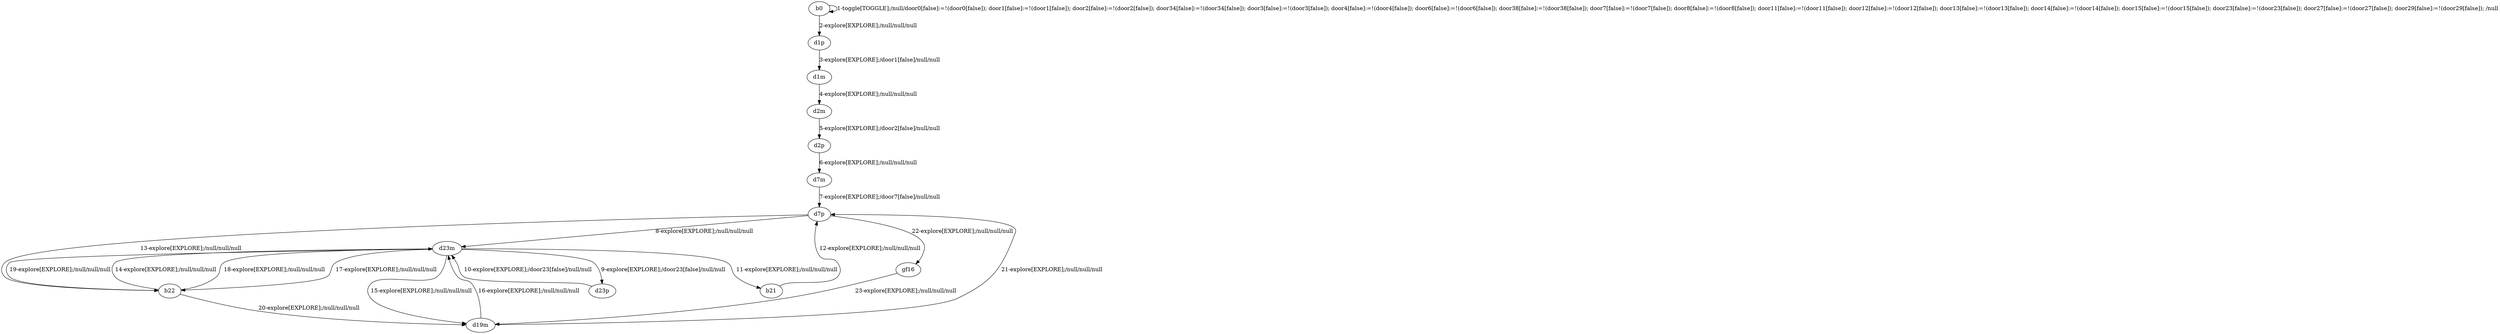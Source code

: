 # Total number of goals covered by this test: 7
# d7p --> b22
# d7p --> gf16
# gf16 --> d19m
# b22 --> d19m
# d19m --> d23m
# d23p --> d23m
# d23m --> b21

digraph g {
"b0" -> "b0" [label = "1-toggle[TOGGLE];/null/door0[false]:=!(door0[false]); door1[false]:=!(door1[false]); door2[false]:=!(door2[false]); door34[false]:=!(door34[false]); door3[false]:=!(door3[false]); door4[false]:=!(door4[false]); door6[false]:=!(door6[false]); door38[false]:=!(door38[false]); door7[false]:=!(door7[false]); door8[false]:=!(door8[false]); door11[false]:=!(door11[false]); door12[false]:=!(door12[false]); door13[false]:=!(door13[false]); door14[false]:=!(door14[false]); door15[false]:=!(door15[false]); door23[false]:=!(door23[false]); door27[false]:=!(door27[false]); door29[false]:=!(door29[false]); /null"];
"b0" -> "d1p" [label = "2-explore[EXPLORE];/null/null/null"];
"d1p" -> "d1m" [label = "3-explore[EXPLORE];/door1[false]/null/null"];
"d1m" -> "d2m" [label = "4-explore[EXPLORE];/null/null/null"];
"d2m" -> "d2p" [label = "5-explore[EXPLORE];/door2[false]/null/null"];
"d2p" -> "d7m" [label = "6-explore[EXPLORE];/null/null/null"];
"d7m" -> "d7p" [label = "7-explore[EXPLORE];/door7[false]/null/null"];
"d7p" -> "d23m" [label = "8-explore[EXPLORE];/null/null/null"];
"d23m" -> "d23p" [label = "9-explore[EXPLORE];/door23[false]/null/null"];
"d23p" -> "d23m" [label = "10-explore[EXPLORE];/door23[false]/null/null"];
"d23m" -> "b21" [label = "11-explore[EXPLORE];/null/null/null"];
"b21" -> "d7p" [label = "12-explore[EXPLORE];/null/null/null"];
"d7p" -> "b22" [label = "13-explore[EXPLORE];/null/null/null"];
"b22" -> "d23m" [label = "14-explore[EXPLORE];/null/null/null"];
"d23m" -> "d19m" [label = "15-explore[EXPLORE];/null/null/null"];
"d19m" -> "d23m" [label = "16-explore[EXPLORE];/null/null/null"];
"d23m" -> "b22" [label = "17-explore[EXPLORE];/null/null/null"];
"b22" -> "d23m" [label = "18-explore[EXPLORE];/null/null/null"];
"d23m" -> "b22" [label = "19-explore[EXPLORE];/null/null/null"];
"b22" -> "d19m" [label = "20-explore[EXPLORE];/null/null/null"];
"d19m" -> "d7p" [label = "21-explore[EXPLORE];/null/null/null"];
"d7p" -> "gf16" [label = "22-explore[EXPLORE];/null/null/null"];
"gf16" -> "d19m" [label = "23-explore[EXPLORE];/null/null/null"];
}